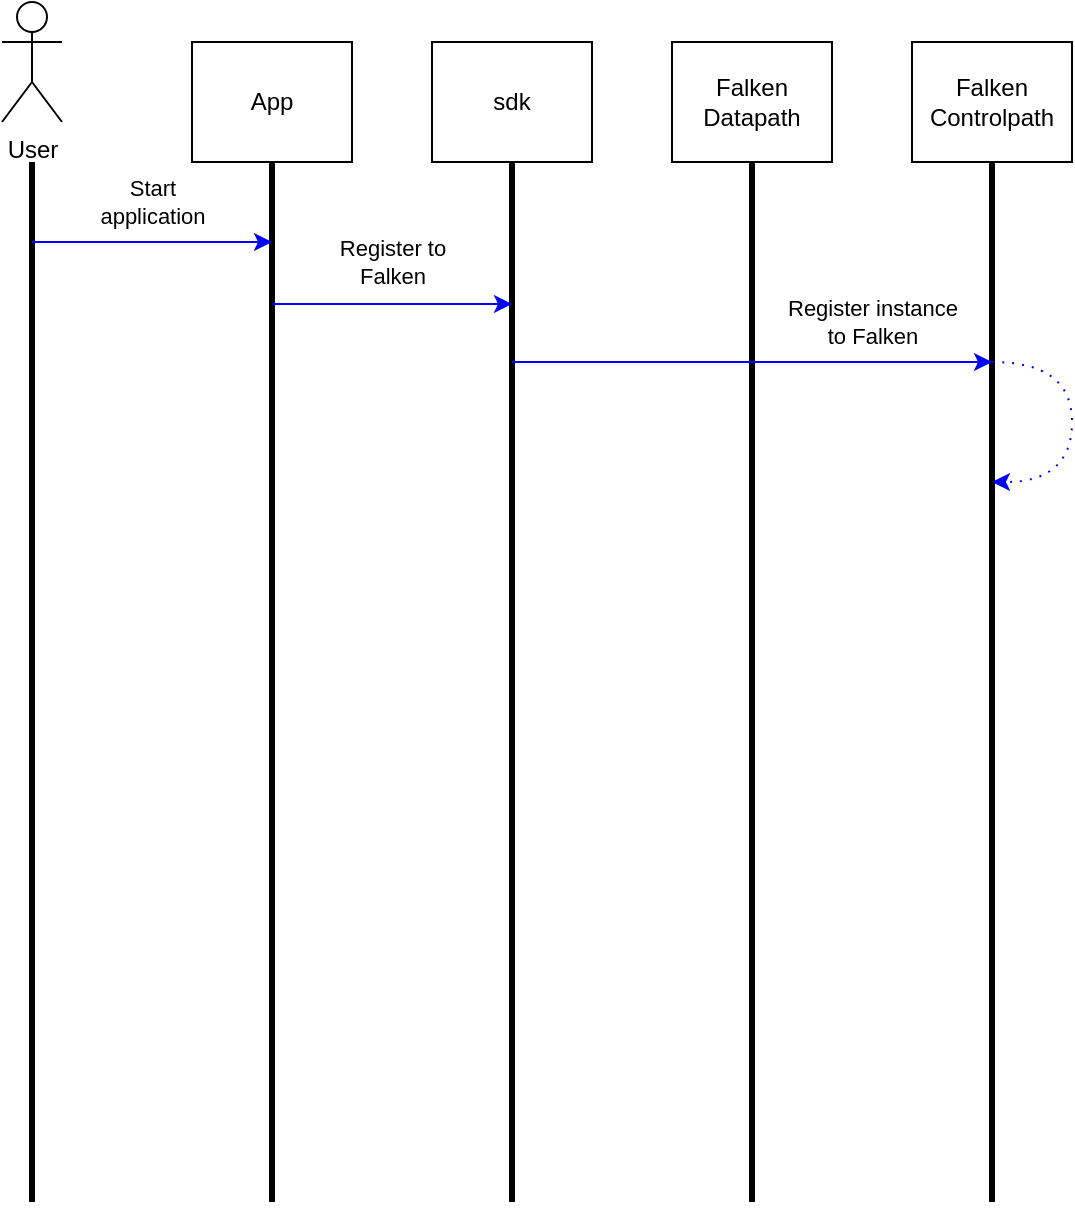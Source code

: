 <mxfile version="13.10.8" type="github">
  <diagram id="VsD32Yqnd9QGwdsxf9Xg" name="Page-1">
    <mxGraphModel dx="1360" dy="745" grid="1" gridSize="10" guides="1" tooltips="1" connect="1" arrows="1" fold="1" page="1" pageScale="1" pageWidth="850" pageHeight="1100" math="0" shadow="0">
      <root>
        <mxCell id="0" />
        <mxCell id="1" parent="0" />
        <mxCell id="_Ieq1ObKjWpfHSGJmK0j-1" value="App" style="rounded=0;whiteSpace=wrap;html=1;" vertex="1" parent="1">
          <mxGeometry x="240" y="60" width="80" height="60" as="geometry" />
        </mxCell>
        <mxCell id="_Ieq1ObKjWpfHSGJmK0j-2" value="sdk" style="rounded=0;whiteSpace=wrap;html=1;" vertex="1" parent="1">
          <mxGeometry x="360" y="60" width="80" height="60" as="geometry" />
        </mxCell>
        <mxCell id="_Ieq1ObKjWpfHSGJmK0j-3" value="Falken Datapath" style="rounded=0;whiteSpace=wrap;html=1;" vertex="1" parent="1">
          <mxGeometry x="480" y="60" width="80" height="60" as="geometry" />
        </mxCell>
        <mxCell id="_Ieq1ObKjWpfHSGJmK0j-4" value="Falken&lt;br&gt;Controlpath" style="rounded=0;whiteSpace=wrap;html=1;" vertex="1" parent="1">
          <mxGeometry x="600" y="60" width="80" height="60" as="geometry" />
        </mxCell>
        <mxCell id="_Ieq1ObKjWpfHSGJmK0j-7" value="User" style="shape=umlActor;verticalLabelPosition=bottom;verticalAlign=top;html=1;outlineConnect=0;" vertex="1" parent="1">
          <mxGeometry x="145" y="40" width="30" height="60" as="geometry" />
        </mxCell>
        <mxCell id="_Ieq1ObKjWpfHSGJmK0j-10" value="" style="endArrow=none;html=1;strokeWidth=3;" edge="1" parent="1">
          <mxGeometry width="50" height="50" relative="1" as="geometry">
            <mxPoint x="160" y="640" as="sourcePoint" />
            <mxPoint x="160" y="120" as="targetPoint" />
          </mxGeometry>
        </mxCell>
        <mxCell id="_Ieq1ObKjWpfHSGJmK0j-11" value="" style="endArrow=none;html=1;strokeWidth=3;" edge="1" parent="1">
          <mxGeometry width="50" height="50" relative="1" as="geometry">
            <mxPoint x="280" y="640" as="sourcePoint" />
            <mxPoint x="280" y="120" as="targetPoint" />
          </mxGeometry>
        </mxCell>
        <mxCell id="_Ieq1ObKjWpfHSGJmK0j-12" value="" style="endArrow=none;html=1;strokeWidth=3;entryX=0.5;entryY=1;entryDx=0;entryDy=0;" edge="1" parent="1" target="_Ieq1ObKjWpfHSGJmK0j-2">
          <mxGeometry width="50" height="50" relative="1" as="geometry">
            <mxPoint x="400" y="640" as="sourcePoint" />
            <mxPoint x="180" y="140" as="targetPoint" />
          </mxGeometry>
        </mxCell>
        <mxCell id="_Ieq1ObKjWpfHSGJmK0j-13" value="" style="endArrow=none;html=1;strokeWidth=3;entryX=0.5;entryY=1;entryDx=0;entryDy=0;" edge="1" parent="1" target="_Ieq1ObKjWpfHSGJmK0j-3">
          <mxGeometry width="50" height="50" relative="1" as="geometry">
            <mxPoint x="520" y="640" as="sourcePoint" />
            <mxPoint x="190" y="150" as="targetPoint" />
          </mxGeometry>
        </mxCell>
        <mxCell id="_Ieq1ObKjWpfHSGJmK0j-14" value="" style="endArrow=none;html=1;strokeWidth=3;entryX=0.5;entryY=1;entryDx=0;entryDy=0;" edge="1" parent="1" target="_Ieq1ObKjWpfHSGJmK0j-4">
          <mxGeometry width="50" height="50" relative="1" as="geometry">
            <mxPoint x="640" y="640" as="sourcePoint" />
            <mxPoint x="200" y="160" as="targetPoint" />
          </mxGeometry>
        </mxCell>
        <mxCell id="_Ieq1ObKjWpfHSGJmK0j-15" value="Start&lt;br&gt;application" style="endArrow=classic;html=1;strokeWidth=1;strokeColor=#0000FF;" edge="1" parent="1">
          <mxGeometry y="20" width="50" height="50" relative="1" as="geometry">
            <mxPoint x="160" y="160" as="sourcePoint" />
            <mxPoint x="280" y="160" as="targetPoint" />
            <mxPoint as="offset" />
          </mxGeometry>
        </mxCell>
        <mxCell id="_Ieq1ObKjWpfHSGJmK0j-16" value="Register to&lt;br&gt;Falken" style="endArrow=classic;html=1;strokeWidth=1;strokeColor=#0000FF;" edge="1" parent="1">
          <mxGeometry y="21" width="50" height="50" relative="1" as="geometry">
            <mxPoint x="280" y="191" as="sourcePoint" />
            <mxPoint x="400" y="191" as="targetPoint" />
            <mxPoint as="offset" />
          </mxGeometry>
        </mxCell>
        <mxCell id="_Ieq1ObKjWpfHSGJmK0j-18" value="Register instance&lt;br&gt;to Falken" style="endArrow=classic;html=1;strokeWidth=1;strokeColor=#0000FF;" edge="1" parent="1">
          <mxGeometry x="0.5" y="20" width="50" height="50" relative="1" as="geometry">
            <mxPoint x="400" y="220" as="sourcePoint" />
            <mxPoint x="640" y="220" as="targetPoint" />
            <mxPoint as="offset" />
          </mxGeometry>
        </mxCell>
        <mxCell id="_Ieq1ObKjWpfHSGJmK0j-20" value="" style="endArrow=classic;html=1;strokeColor=#0000FF;strokeWidth=1;edgeStyle=orthogonalEdgeStyle;curved=1;dashed=1;dashPattern=1 4;" edge="1" parent="1">
          <mxGeometry width="50" height="50" relative="1" as="geometry">
            <mxPoint x="640" y="220" as="sourcePoint" />
            <mxPoint x="640" y="280" as="targetPoint" />
            <Array as="points">
              <mxPoint x="680" y="220" />
              <mxPoint x="680" y="280" />
            </Array>
          </mxGeometry>
        </mxCell>
      </root>
    </mxGraphModel>
  </diagram>
</mxfile>
